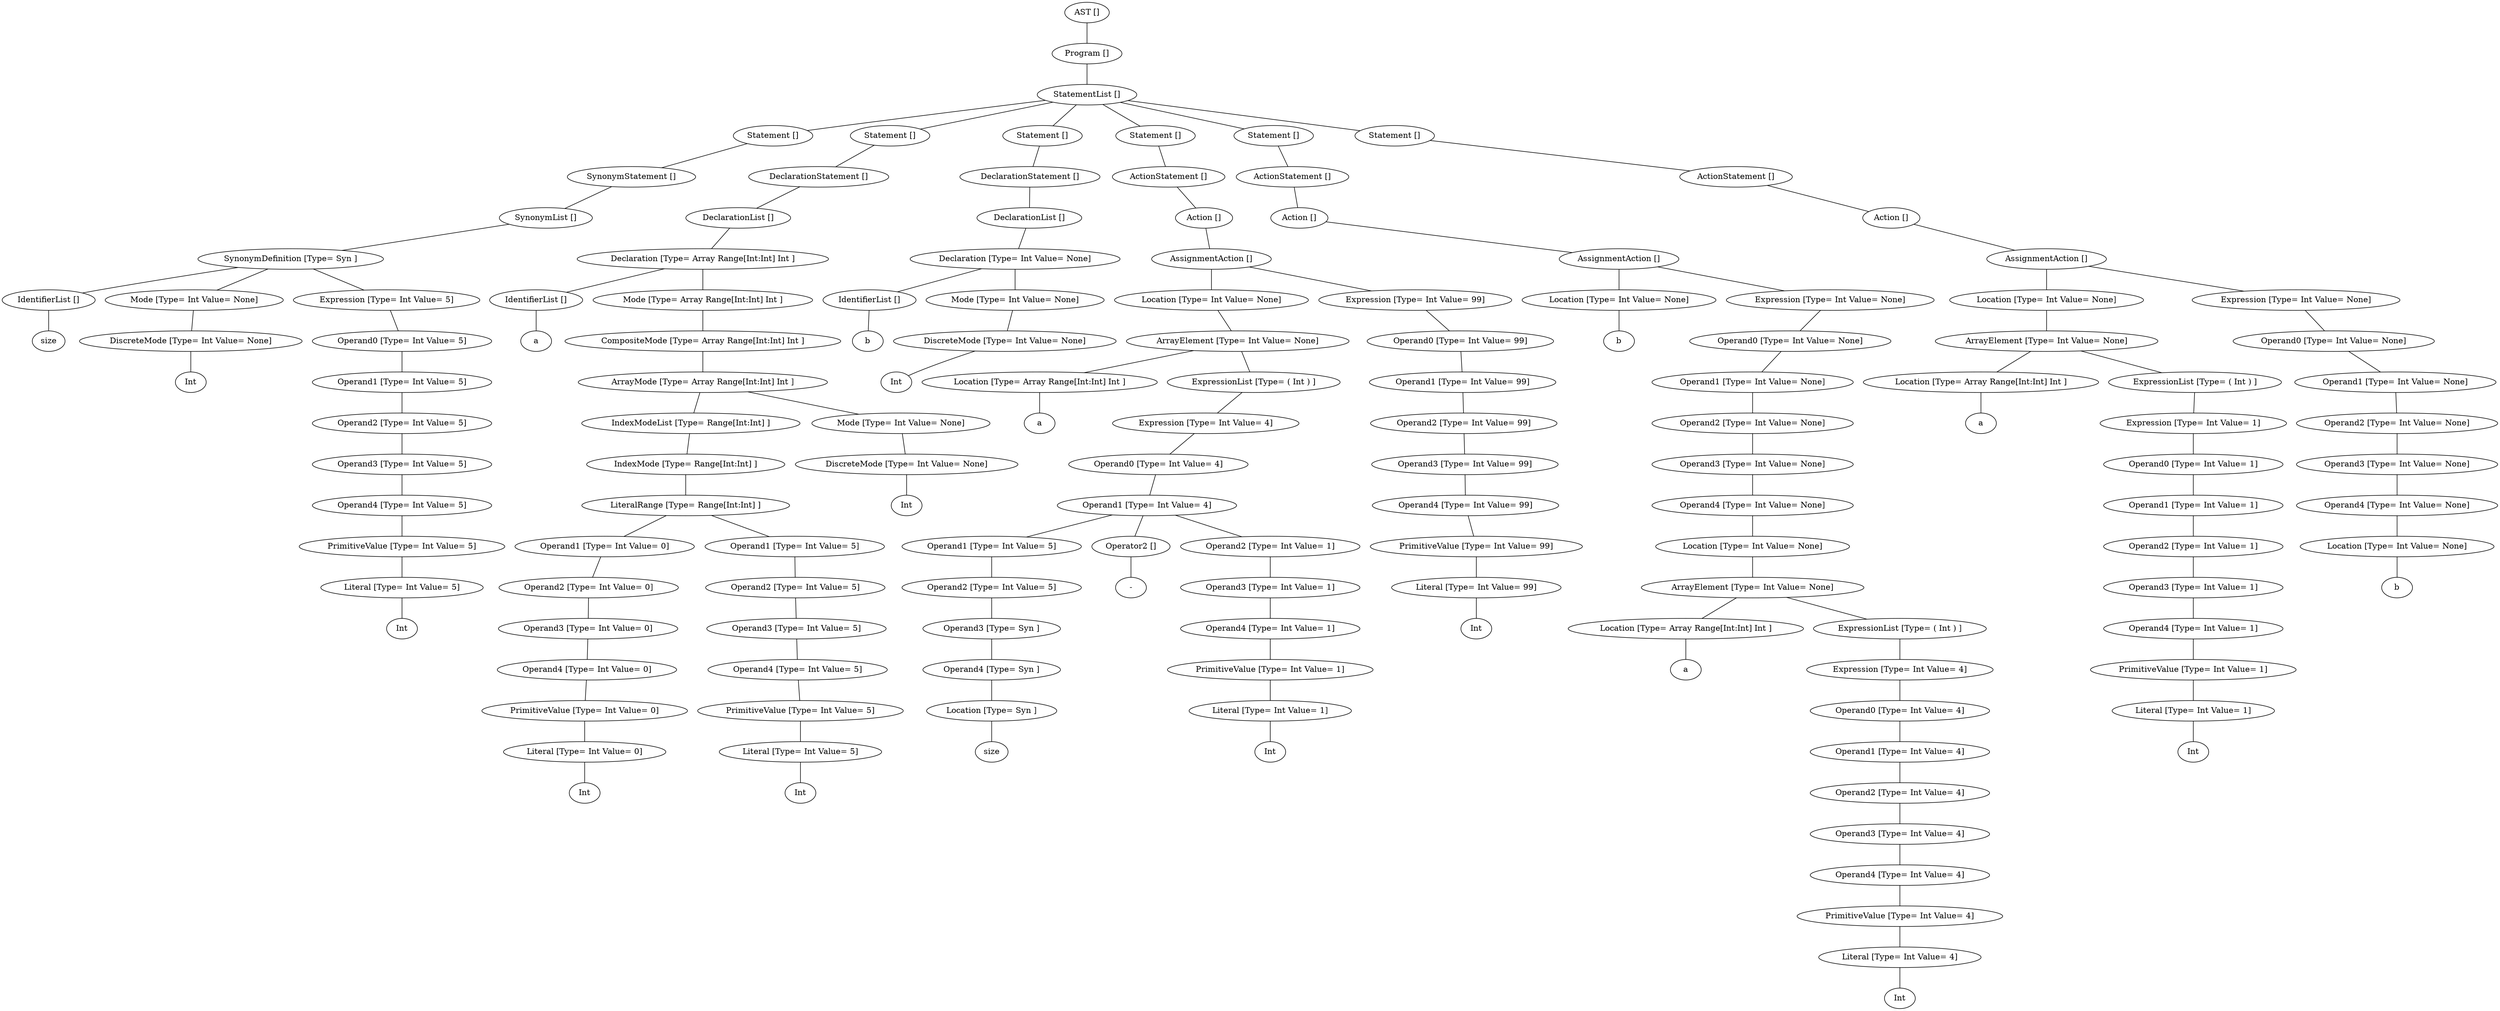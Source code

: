 graph G {
139673756678856 [label="AST []"];
139673747767816 [label="AST None"];
139673756678856 -- 139673747767816;
139673747767816 [label="Program []"];
139673755447424 [label="Program None"];
139673747767816 -- 139673755447424;
139673755447424 [label="StatementList []"];
139673756632568 [label="StatementList None"];
139673755447424 -- 139673756632568;
139673756632568 [label="Statement []"];
139673756725992 [label="Statement None"];
139673756632568 -- 139673756725992;
139673756725992 [label="SynonymStatement []"];
139673756634528 [label="SynonymStatement None"];
139673756725992 -- 139673756634528;
139673756634528 [label="SynonymList []"];
139673756725880 [label="SynonymList None"];
139673756634528 -- 139673756725880;
139673756725880 [label="SynonymDefinition [Type= Syn ]"];
139673756632232 [label="SynonymDefinition Syn"];
139673756725880 -- 139673756632232;
139673756632232 [label="IdentifierList []"];
11252911283267163246 [label=size];
139673756632232 -- 11252911283267163246;
139673756635088 [label="SynonymDefinition Syn"];
139673756725880 -- 139673756635088;
139673756635088 [label="Mode [Type= Int Value= None]"];
139673756632400 [label="Mode Int"];
139673756635088 -- 139673756632400;
139673756632400 [label="DiscreteMode [Type= Int Value= None]"];
11897076401170683409 [label=Int];
139673756632400 -- 11897076401170683409;
139673756725936 [label="SynonymDefinition Syn"];
139673756725880 -- 139673756725936;
139673756725936 [label="Expression [Type= Int Value= 5]"];
139673756725768 [label="Expression Int"];
139673756725936 -- 139673756725768;
139673756725768 [label="Operand0 [Type= Int Value= 5]"];
139673756725656 [label="Operand0 Int"];
139673756725768 -- 139673756725656;
139673756725656 [label="Operand1 [Type= Int Value= 5]"];
139673756725600 [label="Operand1 Int"];
139673756725656 -- 139673756725600;
139673756725600 [label="Operand2 [Type= Int Value= 5]"];
139673756725712 [label="Operand2 Int"];
139673756725600 -- 139673756725712;
139673756725712 [label="Operand3 [Type= Int Value= 5]"];
139673756725432 [label="Operand3 Int"];
139673756725712 -- 139673756725432;
139673756725432 [label="Operand4 [Type= Int Value= 5]"];
139673756725320 [label="Operand4 Int"];
139673756725432 -- 139673756725320;
139673756725320 [label="PrimitiveValue [Type= Int Value= 5]"];
139673756726216 [label="PrimitiveValue Int"];
139673756725320 -- 139673756726216;
139673756726216 [label="Literal [Type= Int Value= 5]"];
10798769003568527550 [label=Int];
139673756726216 -- 10798769003568527550;
139673756726048 [label="StatementList None"];
139673755447424 -- 139673756726048;
139673756726048 [label="Statement []"];
139673756726776 [label="Statement None"];
139673756726048 -- 139673756726776;
139673756726776 [label="DeclarationStatement []"];
139673756726328 [label="DeclarationStatement None"];
139673756726776 -- 139673756726328;
139673756726328 [label="DeclarationList []"];
139673756728792 [label="DeclarationList None"];
139673756726328 -- 139673756728792;
139673756728792 [label="Declaration [Type= Array Range[Int:Int] Int ]"];
139673756725488 [label="Declaration Array Range[Int:Int] Int"];
139673756728792 -- 139673756725488;
139673756725488 [label="IdentifierList []"];
11457465361340207759 [label=a];
139673756725488 -- 11457465361340207759;
139673756728736 [label="Declaration Array Range[Int:Int] Int"];
139673756728792 -- 139673756728736;
139673756728736 [label="Mode [Type= Array Range[Int:Int] Int ]"];
139673756726384 [label="Mode Array Range[Int:Int] Int"];
139673756728736 -- 139673756726384;
139673756726384 [label="CompositeMode [Type= Array Range[Int:Int] Int ]"];
139673756727896 [label="CompositeMode Array Range[Int:Int] Int"];
139673756726384 -- 139673756727896;
139673756727896 [label="ArrayMode [Type= Array Range[Int:Int] Int ]"];
139673756728008 [label="ArrayMode Array Range[Int:Int] Int"];
139673756727896 -- 139673756728008;
139673756728008 [label="IndexModeList [Type= Range[Int:Int] ]"];
139673756727056 [label="IndexModeList Range[Int:Int]"];
139673756728008 -- 139673756727056;
139673756727056 [label="IndexMode [Type= Range[Int:Int] ]"];
139673756727784 [label="IndexMode Range[Int:Int]"];
139673756727056 -- 139673756727784;
139673756727784 [label="LiteralRange [Type= Range[Int:Int] ]"];
139673756726832 [label="LiteralRange Range[Int:Int]"];
139673756727784 -- 139673756726832;
139673756726832 [label="Operand1 [Type= Int Value= 0]"];
139673756727112 [label="Operand1 Int"];
139673756726832 -- 139673756727112;
139673756727112 [label="Operand2 [Type= Int Value= 0]"];
139673756726944 [label="Operand2 Int"];
139673756727112 -- 139673756726944;
139673756726944 [label="Operand3 [Type= Int Value= 0]"];
139673756726608 [label="Operand3 Int"];
139673756726944 -- 139673756726608;
139673756726608 [label="Operand4 [Type= Int Value= 0]"];
139673756726720 [label="Operand4 Int"];
139673756726608 -- 139673756726720;
139673756726720 [label="PrimitiveValue [Type= Int Value= 0]"];
139673756726160 [label="PrimitiveValue Int"];
139673756726720 -- 139673756726160;
139673756726160 [label="Literal [Type= Int Value= 0]"];
11631987308784453266 [label=Int];
139673756726160 -- 11631987308784453266;
139673756727840 [label="LiteralRange Range[Int:Int]"];
139673756727784 -- 139673756727840;
139673756727840 [label="Operand1 [Type= Int Value= 5]"];
139673756727728 [label="Operand1 Int"];
139673756727840 -- 139673756727728;
139673756727728 [label="Operand2 [Type= Int Value= 5]"];
139673756727616 [label="Operand2 Int"];
139673756727728 -- 139673756727616;
139673756727616 [label="Operand3 [Type= Int Value= 5]"];
139673756727224 [label="Operand3 Int"];
139673756727616 -- 139673756727224;
139673756727224 [label="Operand4 [Type= Int Value= 5]"];
139673756727392 [label="Operand4 Int"];
139673756727224 -- 139673756727392;
139673756727392 [label="PrimitiveValue [Type= Int Value= 5]"];
139673756727280 [label="PrimitiveValue Int"];
139673756727392 -- 139673756727280;
139673756727280 [label="Literal [Type= Int Value= 5]"];
12207735568038373890 [label=Int];
139673756727280 -- 12207735568038373890;
139673756728344 [label="ArrayMode Array Range[Int:Int] Int"];
139673756727896 -- 139673756728344;
139673756728344 [label="Mode [Type= Int Value= None]"];
139673756728288 [label="Mode Int"];
139673756728344 -- 139673756728288;
139673756728288 [label="DiscreteMode [Type= Int Value= None]"];
13488118604518227357 [label=Int];
139673756728288 -- 13488118604518227357;
139673756728848 [label="StatementList None"];
139673755447424 -- 139673756728848;
139673756728848 [label="Statement []"];
139673756729128 [label="Statement None"];
139673756728848 -- 139673756729128;
139673756729128 [label="DeclarationStatement []"];
139673756632064 [label="DeclarationStatement None"];
139673756729128 -- 139673756632064;
139673756632064 [label="DeclarationList []"];
139673756728904 [label="DeclarationList None"];
139673756632064 -- 139673756728904;
139673756728904 [label="Declaration [Type= Int Value= None]"];
139673756728456 [label="Declaration Int"];
139673756728904 -- 139673756728456;
139673756728456 [label="IdentifierList []"];
13150408071159479358 [label=b];
139673756728456 -- 13150408071159479358;
139673756728960 [label="Declaration Int"];
139673756728904 -- 139673756728960;
139673756728960 [label="Mode [Type= Int Value= None]"];
139673756727000 [label="Mode Int"];
139673756728960 -- 139673756727000;
139673756727000 [label="DiscreteMode [Type= Int Value= None]"];
11473978839267747710 [label=Int];
139673756727000 -- 11473978839267747710;
139673756678632 [label="StatementList None"];
139673755447424 -- 139673756678632;
139673756678632 [label="Statement []"];
139673756678464 [label="Statement None"];
139673756678632 -- 139673756678464;
139673756678464 [label="ActionStatement []"];
139673756679864 [label="ActionStatement None"];
139673756678464 -- 139673756679864;
139673756679864 [label="Action []"];
139673756678352 [label="Action None"];
139673756679864 -- 139673756678352;
139673756678352 [label="AssignmentAction []"];
139673756729240 [label="AssignmentAction None"];
139673756678352 -- 139673756729240;
139673756729240 [label="Location [Type= Int Value= None]"];
139673756677736 [label="Location Int"];
139673756729240 -- 139673756677736;
139673756677736 [label="ArrayElement [Type= Int Value= None]"];
139673756726496 [label="ArrayElement Int"];
139673756677736 -- 139673756726496;
139673756726496 [label="Location [Type= Array Range[Int:Int] Int ]"];
10704574373514833933 [label=a];
139673756726496 -- 10704574373514833933;
139673756679976 [label="ArrayElement Int"];
139673756677736 -- 139673756679976;
139673756679976 [label="ExpressionList [Type= ( Int ) ]"];
139673756679752 [label="ExpressionList ( Int )"];
139673756679976 -- 139673756679752;
139673756679752 [label="Expression [Type= Int Value= 4]"];
139673756677176 [label="Expression Int"];
139673756679752 -- 139673756677176;
139673756677176 [label="Operand0 [Type= Int Value= 4]"];
139673756678072 [label="Operand0 Int"];
139673756677176 -- 139673756678072;
139673756678072 [label="Operand1 [Type= Int Value= 4]"];
139673756677008 [label="Operand1 Int"];
139673756678072 -- 139673756677008;
139673756677008 [label="Operand1 [Type= Int Value= 5]"];
139673756677120 [label="Operand1 Int"];
139673756677008 -- 139673756677120;
139673756677120 [label="Operand2 [Type= Int Value= 5]"];
139673756726440 [label="Operand2 Int"];
139673756677120 -- 139673756726440;
139673756726440 [label="Operand3 [Type= Syn ]"];
139673756729296 [label="Operand3 Syn"];
139673756726440 -- 139673756729296;
139673756729296 [label="Operand4 [Type= Syn ]"];
139673756729184 [label="Operand4 Syn"];
139673756729296 -- 139673756729184;
139673756729184 [label="Location [Type= Syn ]"];
11496648537279397415 [label=size];
139673756729184 -- 11496648537279397415;
139673756677400 [label="Operand1 Int"];
139673756678072 -- 139673756677400;
139673756677400 [label="Operator2 []"];
13668509287359034342 [label="-"];
139673756677400 -- 13668509287359034342;
139673756677904 [label="Operand1 Int"];
139673756678072 -- 139673756677904;
139673756677904 [label="Operand2 [Type= Int Value= 1]"];
139673756678016 [label="Operand2 Int"];
139673756677904 -- 139673756678016;
139673756678016 [label="Operand3 [Type= Int Value= 1]"];
139673756677680 [label="Operand3 Int"];
139673756678016 -- 139673756677680;
139673756677680 [label="Operand4 [Type= Int Value= 1]"];
139673756677344 [label="Operand4 Int"];
139673756677680 -- 139673756677344;
139673756677344 [label="PrimitiveValue [Type= Int Value= 1]"];
139673756677568 [label="PrimitiveValue Int"];
139673756677344 -- 139673756677568;
139673756677568 [label="Literal [Type= Int Value= 1]"];
12441593565113542576 [label=Int];
139673756677568 -- 12441593565113542576;
139673756678240 [label="AssignmentAction None"];
139673756678352 -- 139673756678240;
139673756678240 [label="Expression [Type= Int Value= 99]"];
139673756678688 [label="Expression Int"];
139673756678240 -- 139673756678688;
139673756678688 [label="Operand0 [Type= Int Value= 99]"];
139673756678800 [label="Operand0 Int"];
139673756678688 -- 139673756678800;
139673756678800 [label="Operand1 [Type= Int Value= 99]"];
139673756680144 [label="Operand1 Int"];
139673756678800 -- 139673756680144;
139673756680144 [label="Operand2 [Type= Int Value= 99]"];
139673756680032 [label="Operand2 Int"];
139673756680144 -- 139673756680032;
139673756680032 [label="Operand3 [Type= Int Value= 99]"];
139673756728624 [label="Operand3 Int"];
139673756680032 -- 139673756728624;
139673756728624 [label="Operand4 [Type= Int Value= 99]"];
139673756678184 [label="Operand4 Int"];
139673756728624 -- 139673756678184;
139673756678184 [label="PrimitiveValue [Type= Int Value= 99]"];
139673756679808 [label="PrimitiveValue Int"];
139673756678184 -- 139673756679808;
139673756679808 [label="Literal [Type= Int Value= 99]"];
9674400624763091887 [label=Int];
139673756679808 -- 9674400624763091887;
139673747767536 [label="StatementList None"];
139673755447424 -- 139673747767536;
139673747767536 [label="Statement []"];
139673747767480 [label="Statement None"];
139673747767536 -- 139673747767480;
139673747767480 [label="ActionStatement []"];
139673756678744 [label="ActionStatement None"];
139673747767480 -- 139673756678744;
139673756678744 [label="Action []"];
139673747767368 [label="Action None"];
139673756678744 -- 139673747767368;
139673747767368 [label="AssignmentAction []"];
139673756727560 [label="AssignmentAction None"];
139673747767368 -- 139673756727560;
139673756727560 [label="Location [Type= Int Value= None]"];
10243480133104234180 [label=b];
139673756727560 -- 10243480133104234180;
139673747767704 [label="AssignmentAction None"];
139673747767368 -- 139673747767704;
139673747767704 [label="Expression [Type= Int Value= None]"];
139673747767928 [label="Expression Int"];
139673747767704 -- 139673747767928;
139673747767928 [label="Operand0 [Type= Int Value= None]"];
139673756679136 [label="Operand0 Int"];
139673747767928 -- 139673756679136;
139673756679136 [label="Operand1 [Type= Int Value= None]"];
139673756679080 [label="Operand1 Int"];
139673756679136 -- 139673756679080;
139673756679080 [label="Operand2 [Type= Int Value= None]"];
139673747767760 [label="Operand2 Int"];
139673756679080 -- 139673747767760;
139673747767760 [label="Operand3 [Type= Int Value= None]"];
139673756679920 [label="Operand3 Int"];
139673747767760 -- 139673756679920;
139673756679920 [label="Operand4 [Type= Int Value= None]"];
139673756729016 [label="Operand4 Int"];
139673756679920 -- 139673756729016;
139673756729016 [label="Location [Type= Int Value= None]"];
139673756679584 [label="Location Int"];
139673756729016 -- 139673756679584;
139673756679584 [label="ArrayElement [Type= Int Value= None]"];
139673756678576 [label="ArrayElement Int"];
139673756679584 -- 139673756678576;
139673756678576 [label="Location [Type= Array Range[Int:Int] Int ]"];
9890653122713780527 [label=a];
139673756678576 -- 9890653122713780527;
139673756679528 [label="ArrayElement Int"];
139673756679584 -- 139673756679528;
139673756679528 [label="ExpressionList [Type= ( Int ) ]"];
139673756679472 [label="ExpressionList ( Int )"];
139673756679528 -- 139673756679472;
139673756679472 [label="Expression [Type= Int Value= 4]"];
139673756679416 [label="Expression Int"];
139673756679472 -- 139673756679416;
139673756679416 [label="Operand0 [Type= Int Value= 4]"];
139673756679360 [label="Operand0 Int"];
139673756679416 -- 139673756679360;
139673756679360 [label="Operand1 [Type= Int Value= 4]"];
139673756679304 [label="Operand1 Int"];
139673756679360 -- 139673756679304;
139673756679304 [label="Operand2 [Type= Int Value= 4]"];
139673756679192 [label="Operand2 Int"];
139673756679304 -- 139673756679192;
139673756679192 [label="Operand3 [Type= Int Value= 4]"];
139673756678912 [label="Operand3 Int"];
139673756679192 -- 139673756678912;
139673756678912 [label="Operand4 [Type= Int Value= 4]"];
139673756679024 [label="Operand4 Int"];
139673756678912 -- 139673756679024;
139673756679024 [label="PrimitiveValue [Type= Int Value= 4]"];
139673756678520 [label="PrimitiveValue Int"];
139673756679024 -- 139673756678520;
139673756678520 [label="Literal [Type= Int Value= 4]"];
13215055630468841256 [label=Int];
139673756678520 -- 13215055630468841256;
139673748171912 [label="StatementList None"];
139673755447424 -- 139673748171912;
139673748171912 [label="Statement []"];
139673755447480 [label="Statement None"];
139673748171912 -- 139673755447480;
139673755447480 [label="ActionStatement []"];
139673748172528 [label="ActionStatement None"];
139673755447480 -- 139673748172528;
139673748172528 [label="Action []"];
139673755447368 [label="Action None"];
139673748172528 -- 139673755447368;
139673755447368 [label="AssignmentAction []"];
139673747767648 [label="AssignmentAction None"];
139673755447368 -- 139673747767648;
139673747767648 [label="Location [Type= Int Value= None]"];
139673748172304 [label="Location Int"];
139673747767648 -- 139673748172304;
139673748172304 [label="ArrayElement [Type= Int Value= None]"];
139673756677848 [label="ArrayElement Int"];
139673748172304 -- 139673756677848;
139673756677848 [label="Location [Type= Array Range[Int:Int] Int ]"];
13146108491115538402 [label=a];
139673756677848 -- 13146108491115538402;
139673748172248 [label="ArrayElement Int"];
139673748172304 -- 139673748172248;
139673748172248 [label="ExpressionList [Type= ( Int ) ]"];
139673748172192 [label="ExpressionList ( Int )"];
139673748172248 -- 139673748172192;
139673748172192 [label="Expression [Type= Int Value= 1]"];
139673748172136 [label="Expression Int"];
139673748172192 -- 139673748172136;
139673748172136 [label="Operand0 [Type= Int Value= 1]"];
139673748172080 [label="Operand0 Int"];
139673748172136 -- 139673748172080;
139673748172080 [label="Operand1 [Type= Int Value= 1]"];
139673748172024 [label="Operand1 Int"];
139673748172080 -- 139673748172024;
139673748172024 [label="Operand2 [Type= Int Value= 1]"];
139673748171968 [label="Operand2 Int"];
139673748172024 -- 139673748171968;
139673748171968 [label="Operand3 [Type= Int Value= 1]"];
139673756679696 [label="Operand3 Int"];
139673748171968 -- 139673756679696;
139673756679696 [label="Operand4 [Type= Int Value= 1]"];
139673747767424 [label="Operand4 Int"];
139673756679696 -- 139673747767424;
139673747767424 [label="PrimitiveValue [Type= Int Value= 1]"];
139673747767592 [label="PrimitiveValue Int"];
139673747767424 -- 139673747767592;
139673747767592 [label="Literal [Type= Int Value= 1]"];
9369241681044330051 [label=Int];
139673747767592 -- 9369241681044330051;
139673748172752 [label="AssignmentAction None"];
139673755447368 -- 139673748172752;
139673748172752 [label="Expression [Type= Int Value= None]"];
139673748172696 [label="Expression Int"];
139673748172752 -- 139673748172696;
139673748172696 [label="Operand0 [Type= Int Value= None]"];
139673748172640 [label="Operand0 Int"];
139673748172696 -- 139673748172640;
139673748172640 [label="Operand1 [Type= Int Value= None]"];
139673748172584 [label="Operand1 Int"];
139673748172640 -- 139673748172584;
139673748172584 [label="Operand2 [Type= Int Value= None]"];
139673756366944 [label="Operand2 Int"];
139673748172584 -- 139673756366944;
139673756366944 [label="Operand3 [Type= Int Value= None]"];
139673748172360 [label="Operand3 Int"];
139673756366944 -- 139673748172360;
139673748172360 [label="Operand4 [Type= Int Value= None]"];
139673748172416 [label="Operand4 Int"];
139673748172360 -- 139673748172416;
139673748172416 [label="Location [Type= Int Value= None]"];
12057666390141486190 [label=b];
139673748172416 -- 12057666390141486190;
}
